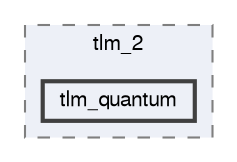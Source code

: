 digraph "tlm_core/tlm_2/tlm_quantum"
{
 // LATEX_PDF_SIZE
  bgcolor="transparent";
  edge [fontname=FreeSans,fontsize=10,labelfontname=FreeSans,labelfontsize=10];
  node [fontname=FreeSans,fontsize=10,shape=box,height=0.2,width=0.4];
  compound=true
  subgraph clusterdir_9345038caee142a641c3808e66796fc4 {
    graph [ bgcolor="#edf0f7", pencolor="grey50", label="tlm_2", fontname=FreeSans,fontsize=10 style="filled,dashed", URL="dir_9345038caee142a641c3808e66796fc4.html",tooltip=""]
  dir_cfd40c4c39d823af6ff63a228b6dcd82 [label="tlm_quantum", fillcolor="#edf0f7", color="grey25", style="filled,bold", URL="dir_cfd40c4c39d823af6ff63a228b6dcd82.html",tooltip=""];
  }
}
